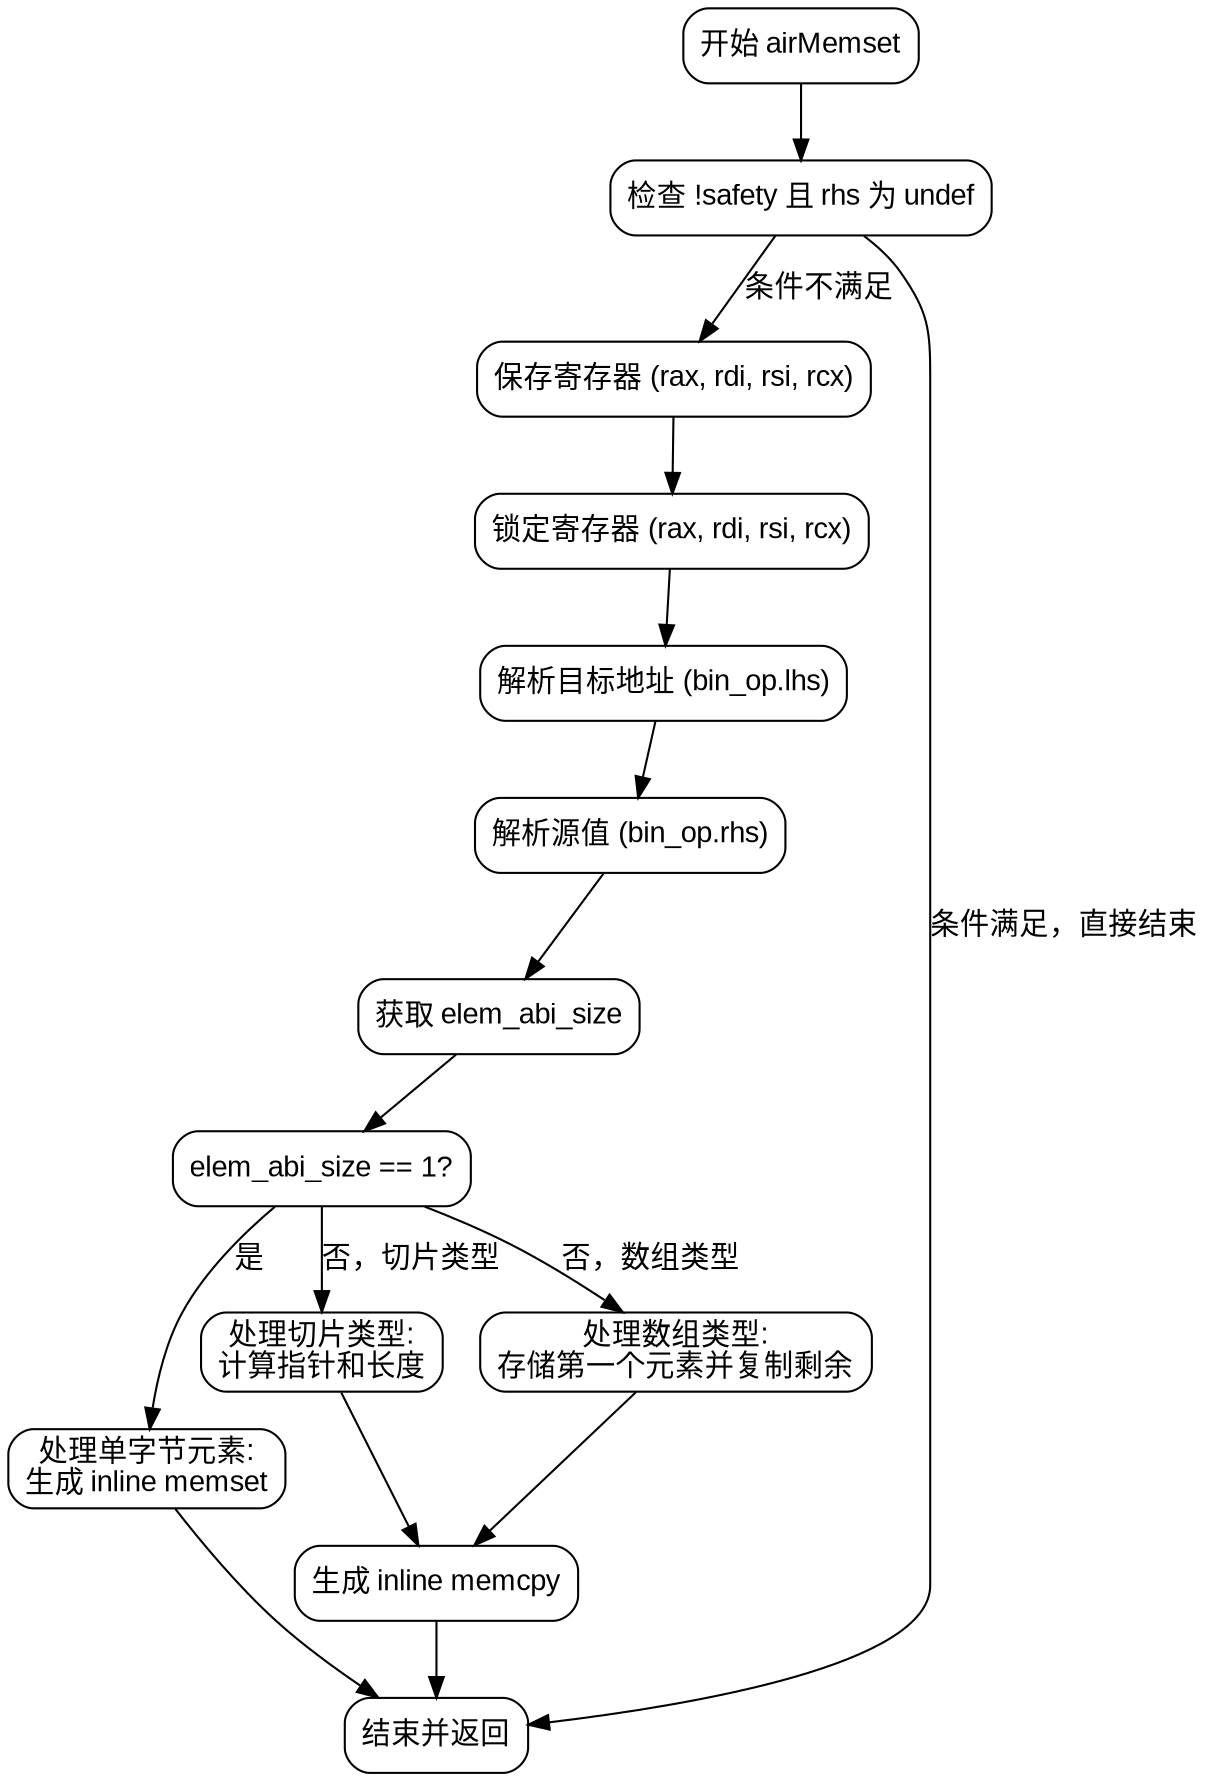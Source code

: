 
digraph flowchart {
    node [shape=rectangle, style="rounded", fontname="Arial"];
    edge [fontname="Arial"];
    rankdir=TB;

    start [label="开始 airMemset"];
    check_safety [label="检查 !safety 且 rhs 为 undef"];
    spill_registers [label="保存寄存器 (rax, rdi, rsi, rcx)"];
    lock_registers [label="锁定寄存器 (rax, rdi, rsi, rcx)"];
    resolve_dst [label="解析目标地址 (bin_op.lhs)"];
    resolve_src [label="解析源值 (bin_op.rhs)"];
    get_elem_size [label="获取 elem_abi_size"];
    check_elem_size [label="elem_abi_size == 1?"];
    handle_elem1 [label="处理单字节元素:\n生成 inline memset"];
    handle_slice [label="处理切片类型:\n计算指针和长度"];
    handle_array [label="处理数组类型:\n存储第一个元素并复制剩余"];
    gen_memcpy [label="生成 inline memcpy"];
    finish [label="结束并返回"];

    start -> check_safety;
    check_safety -> spill_registers [label="条件不满足"];
    check_safety -> finish [label="条件满足，直接结束"];

    spill_registers -> lock_registers;
    lock_registers -> resolve_dst;
    resolve_dst -> resolve_src;
    resolve_src -> get_elem_size;
    get_elem_size -> check_elem_size;

    check_elem_size -> handle_elem1 [label="是"];
    check_elem_size -> handle_slice [label="否，切片类型"];
    check_elem_size -> handle_array [label="否，数组类型"];

    handle_elem1 -> finish;
    handle_slice -> gen_memcpy;
    handle_array -> gen_memcpy;
    gen_memcpy -> finish;
}
